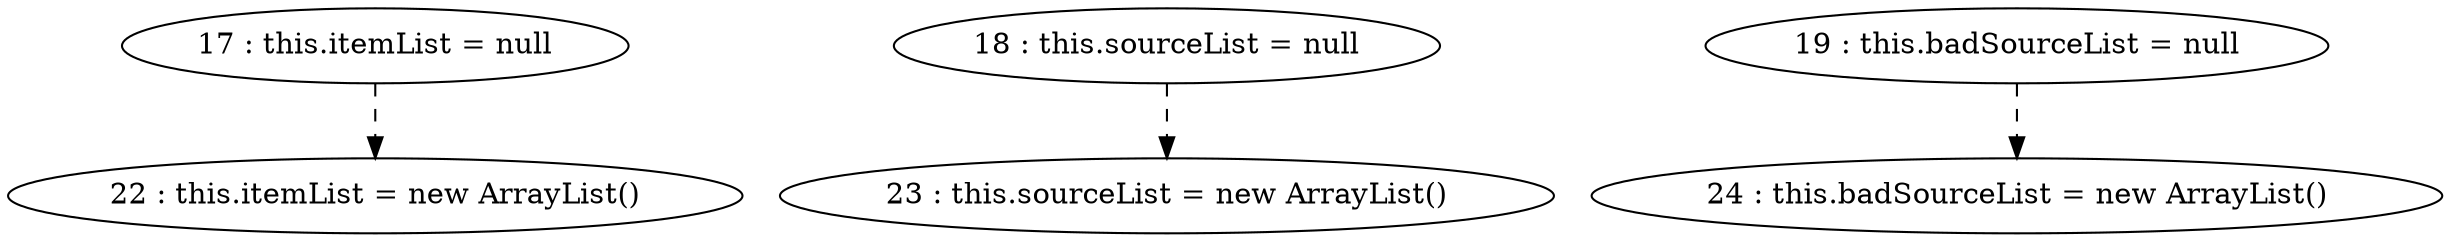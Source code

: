 digraph G {
"17 : this.itemList = null"
"17 : this.itemList = null" -> "22 : this.itemList = new ArrayList()" [style=dashed]
"18 : this.sourceList = null"
"18 : this.sourceList = null" -> "23 : this.sourceList = new ArrayList()" [style=dashed]
"19 : this.badSourceList = null"
"19 : this.badSourceList = null" -> "24 : this.badSourceList = new ArrayList()" [style=dashed]
"22 : this.itemList = new ArrayList()"
"23 : this.sourceList = new ArrayList()"
"24 : this.badSourceList = new ArrayList()"
}